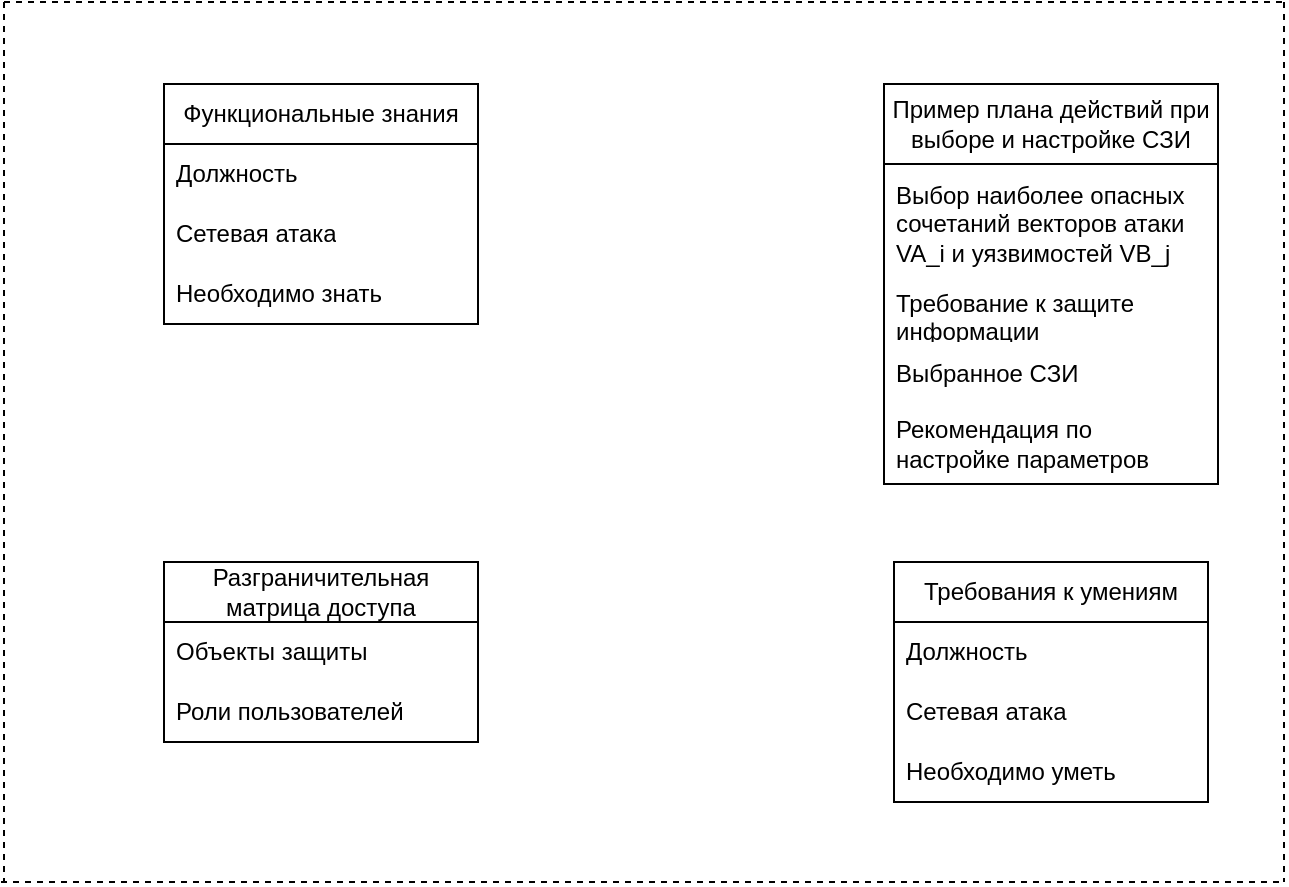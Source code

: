 <mxfile version="24.8.8">
  <diagram id="VJNp9SMhiBFH3zz6thaP" name="Страница — 1">
    <mxGraphModel dx="1386" dy="783" grid="1" gridSize="10" guides="1" tooltips="1" connect="1" arrows="1" fold="1" page="1" pageScale="1" pageWidth="827" pageHeight="1169" math="0" shadow="0">
      <root>
        <mxCell id="0" />
        <mxCell id="1" parent="0" />
        <mxCell id="SLR9skuEnzqDgRWrGx9L-1" value="" style="endArrow=none;dashed=1;html=1;rounded=0;" parent="1" edge="1">
          <mxGeometry width="50" height="50" relative="1" as="geometry">
            <mxPoint x="40" y="40" as="sourcePoint" />
            <mxPoint x="680" y="40" as="targetPoint" />
          </mxGeometry>
        </mxCell>
        <mxCell id="SLR9skuEnzqDgRWrGx9L-2" value="" style="endArrow=none;dashed=1;html=1;rounded=0;" parent="1" edge="1">
          <mxGeometry width="50" height="50" relative="1" as="geometry">
            <mxPoint x="38.5" y="480" as="sourcePoint" />
            <mxPoint x="678.5" y="480" as="targetPoint" />
          </mxGeometry>
        </mxCell>
        <mxCell id="SLR9skuEnzqDgRWrGx9L-3" value="" style="endArrow=none;dashed=1;html=1;rounded=0;" parent="1" edge="1">
          <mxGeometry width="50" height="50" relative="1" as="geometry">
            <mxPoint x="40" y="40" as="sourcePoint" />
            <mxPoint x="40" y="480" as="targetPoint" />
          </mxGeometry>
        </mxCell>
        <mxCell id="SLR9skuEnzqDgRWrGx9L-4" value="" style="endArrow=none;dashed=1;html=1;rounded=0;" parent="1" edge="1">
          <mxGeometry width="50" height="50" relative="1" as="geometry">
            <mxPoint x="680" y="40" as="sourcePoint" />
            <mxPoint x="680" y="480" as="targetPoint" />
          </mxGeometry>
        </mxCell>
        <mxCell id="SLR9skuEnzqDgRWrGx9L-5" value="Функциональные знания" style="swimlane;fontStyle=0;childLayout=stackLayout;horizontal=1;startSize=30;horizontalStack=0;resizeParent=1;resizeParentMax=0;resizeLast=0;collapsible=1;marginBottom=0;whiteSpace=wrap;html=1;" parent="1" vertex="1">
          <mxGeometry x="120" y="81" width="157" height="120" as="geometry" />
        </mxCell>
        <mxCell id="SLR9skuEnzqDgRWrGx9L-6" value="Должность" style="text;strokeColor=none;fillColor=none;align=left;verticalAlign=middle;spacingLeft=4;spacingRight=4;overflow=hidden;points=[[0,0.5],[1,0.5]];portConstraint=eastwest;rotatable=0;whiteSpace=wrap;html=1;" parent="SLR9skuEnzqDgRWrGx9L-5" vertex="1">
          <mxGeometry y="30" width="157" height="30" as="geometry" />
        </mxCell>
        <mxCell id="SLR9skuEnzqDgRWrGx9L-7" value="Сетевая атака" style="text;strokeColor=none;fillColor=none;align=left;verticalAlign=middle;spacingLeft=4;spacingRight=4;overflow=hidden;points=[[0,0.5],[1,0.5]];portConstraint=eastwest;rotatable=0;whiteSpace=wrap;html=1;" parent="SLR9skuEnzqDgRWrGx9L-5" vertex="1">
          <mxGeometry y="60" width="157" height="30" as="geometry" />
        </mxCell>
        <mxCell id="SLR9skuEnzqDgRWrGx9L-8" value="Необходимо знать&amp;nbsp;" style="text;strokeColor=none;fillColor=none;align=left;verticalAlign=middle;spacingLeft=4;spacingRight=4;overflow=hidden;points=[[0,0.5],[1,0.5]];portConstraint=eastwest;rotatable=0;whiteSpace=wrap;html=1;" parent="SLR9skuEnzqDgRWrGx9L-5" vertex="1">
          <mxGeometry y="90" width="157" height="30" as="geometry" />
        </mxCell>
        <mxCell id="SLR9skuEnzqDgRWrGx9L-9" value="Пример плана действий при выборе и настройке СЗИ" style="swimlane;fontStyle=0;childLayout=stackLayout;horizontal=1;startSize=40;horizontalStack=0;resizeParent=1;resizeParentMax=0;resizeLast=0;collapsible=1;marginBottom=0;whiteSpace=wrap;html=1;" parent="1" vertex="1">
          <mxGeometry x="480" y="81" width="167" height="200" as="geometry" />
        </mxCell>
        <mxCell id="SLR9skuEnzqDgRWrGx9L-10" value="Выбор наиболее опасных сочетаний векторов атаки VA_i и уязвимостей VB_j&amp;nbsp;" style="text;strokeColor=none;fillColor=none;align=left;verticalAlign=middle;spacingLeft=4;spacingRight=4;overflow=hidden;points=[[0,0.5],[1,0.5]];portConstraint=eastwest;rotatable=0;whiteSpace=wrap;html=1;" parent="SLR9skuEnzqDgRWrGx9L-9" vertex="1">
          <mxGeometry y="40" width="167" height="60" as="geometry" />
        </mxCell>
        <mxCell id="SLR9skuEnzqDgRWrGx9L-11" value="Требование к защите информации" style="text;strokeColor=none;fillColor=none;align=left;verticalAlign=middle;spacingLeft=4;spacingRight=4;overflow=hidden;points=[[0,0.5],[1,0.5]];portConstraint=eastwest;rotatable=0;whiteSpace=wrap;html=1;" parent="SLR9skuEnzqDgRWrGx9L-9" vertex="1">
          <mxGeometry y="100" width="167" height="30" as="geometry" />
        </mxCell>
        <mxCell id="SLR9skuEnzqDgRWrGx9L-12" value="Выбранное СЗИ" style="text;strokeColor=none;fillColor=none;align=left;verticalAlign=middle;spacingLeft=4;spacingRight=4;overflow=hidden;points=[[0,0.5],[1,0.5]];portConstraint=eastwest;rotatable=0;whiteSpace=wrap;html=1;" parent="SLR9skuEnzqDgRWrGx9L-9" vertex="1">
          <mxGeometry y="130" width="167" height="30" as="geometry" />
        </mxCell>
        <mxCell id="SLR9skuEnzqDgRWrGx9L-13" value="Рекомендация по настройке параметров" style="text;strokeColor=none;fillColor=none;align=left;verticalAlign=middle;spacingLeft=4;spacingRight=4;overflow=hidden;points=[[0,0.5],[1,0.5]];portConstraint=eastwest;rotatable=0;whiteSpace=wrap;html=1;" parent="SLR9skuEnzqDgRWrGx9L-9" vertex="1">
          <mxGeometry y="160" width="167" height="40" as="geometry" />
        </mxCell>
        <mxCell id="SLR9skuEnzqDgRWrGx9L-14" value="Разграничительная матрица доступа" style="swimlane;fontStyle=0;childLayout=stackLayout;horizontal=1;startSize=30;horizontalStack=0;resizeParent=1;resizeParentMax=0;resizeLast=0;collapsible=1;marginBottom=0;whiteSpace=wrap;html=1;" parent="1" vertex="1">
          <mxGeometry x="120" y="320" width="157" height="90" as="geometry" />
        </mxCell>
        <mxCell id="SLR9skuEnzqDgRWrGx9L-15" value="Объекты защиты" style="text;strokeColor=none;fillColor=none;align=left;verticalAlign=middle;spacingLeft=4;spacingRight=4;overflow=hidden;points=[[0,0.5],[1,0.5]];portConstraint=eastwest;rotatable=0;whiteSpace=wrap;html=1;" parent="SLR9skuEnzqDgRWrGx9L-14" vertex="1">
          <mxGeometry y="30" width="157" height="30" as="geometry" />
        </mxCell>
        <mxCell id="SLR9skuEnzqDgRWrGx9L-16" value="Роли пользователей" style="text;strokeColor=none;fillColor=none;align=left;verticalAlign=middle;spacingLeft=4;spacingRight=4;overflow=hidden;points=[[0,0.5],[1,0.5]];portConstraint=eastwest;rotatable=0;whiteSpace=wrap;html=1;" parent="SLR9skuEnzqDgRWrGx9L-14" vertex="1">
          <mxGeometry y="60" width="157" height="30" as="geometry" />
        </mxCell>
        <mxCell id="SLR9skuEnzqDgRWrGx9L-24" value="Требования к умениям" style="swimlane;fontStyle=0;childLayout=stackLayout;horizontal=1;startSize=30;horizontalStack=0;resizeParent=1;resizeParentMax=0;resizeLast=0;collapsible=1;marginBottom=0;whiteSpace=wrap;html=1;" parent="1" vertex="1">
          <mxGeometry x="485" y="320" width="157" height="120" as="geometry" />
        </mxCell>
        <mxCell id="SLR9skuEnzqDgRWrGx9L-25" value="Должность" style="text;strokeColor=none;fillColor=none;align=left;verticalAlign=middle;spacingLeft=4;spacingRight=4;overflow=hidden;points=[[0,0.5],[1,0.5]];portConstraint=eastwest;rotatable=0;whiteSpace=wrap;html=1;" parent="SLR9skuEnzqDgRWrGx9L-24" vertex="1">
          <mxGeometry y="30" width="157" height="30" as="geometry" />
        </mxCell>
        <mxCell id="YhsYpPs2krHa_TNUp6x8-1" value="Сетевая атака&amp;nbsp;" style="text;strokeColor=none;fillColor=none;align=left;verticalAlign=middle;spacingLeft=4;spacingRight=4;overflow=hidden;points=[[0,0.5],[1,0.5]];portConstraint=eastwest;rotatable=0;whiteSpace=wrap;html=1;" vertex="1" parent="SLR9skuEnzqDgRWrGx9L-24">
          <mxGeometry y="60" width="157" height="30" as="geometry" />
        </mxCell>
        <mxCell id="SLR9skuEnzqDgRWrGx9L-27" value="Необходимо уметь&amp;nbsp;" style="text;strokeColor=none;fillColor=none;align=left;verticalAlign=middle;spacingLeft=4;spacingRight=4;overflow=hidden;points=[[0,0.5],[1,0.5]];portConstraint=eastwest;rotatable=0;whiteSpace=wrap;html=1;" parent="SLR9skuEnzqDgRWrGx9L-24" vertex="1">
          <mxGeometry y="90" width="157" height="30" as="geometry" />
        </mxCell>
      </root>
    </mxGraphModel>
  </diagram>
</mxfile>
